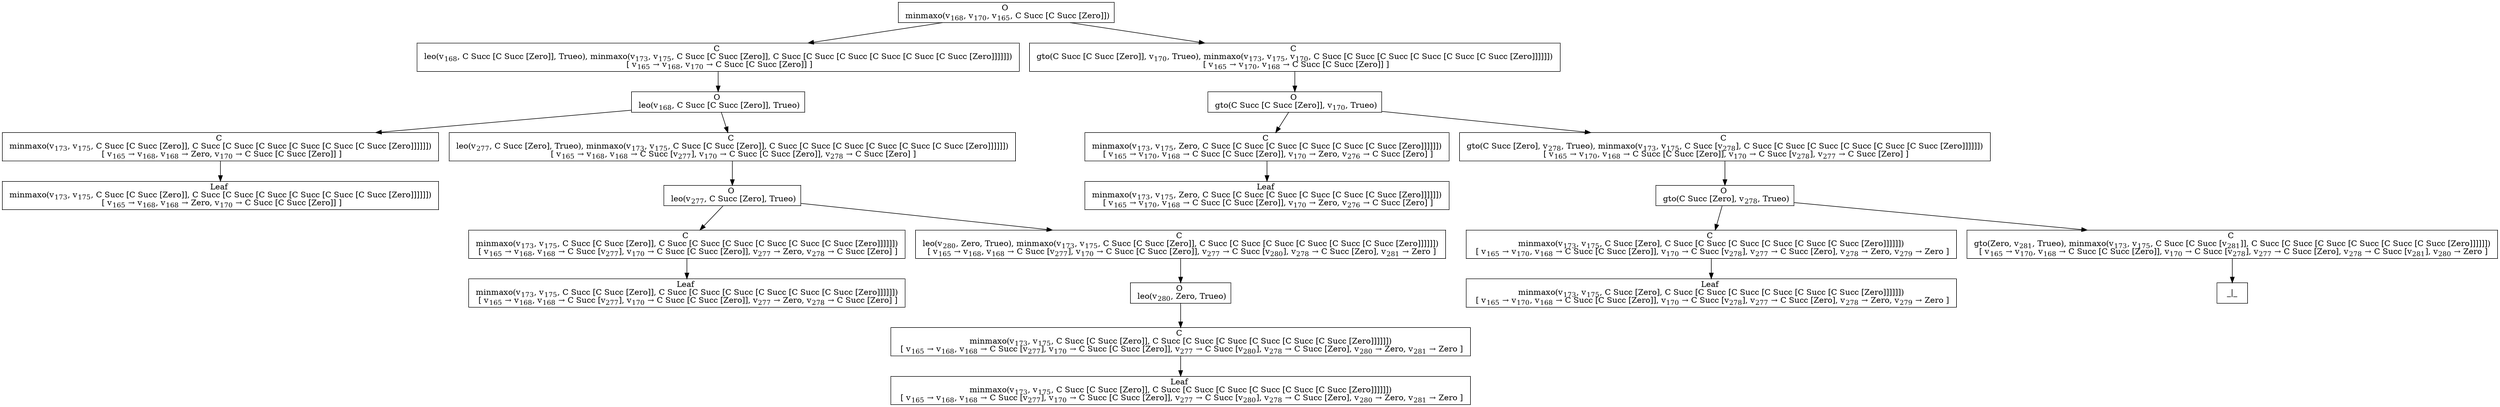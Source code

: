 digraph {
    graph [rankdir=TB
          ,bgcolor=transparent];
    node [shape=box
         ,fillcolor=white
         ,style=filled];
    0 [label=<O <BR/> minmaxo(v<SUB>168</SUB>, v<SUB>170</SUB>, v<SUB>165</SUB>, C Succ [C Succ [Zero]])>];
    1 [label=<C <BR/> leo(v<SUB>168</SUB>, C Succ [C Succ [Zero]], Trueo), minmaxo(v<SUB>173</SUB>, v<SUB>175</SUB>, C Succ [C Succ [Zero]], C Succ [C Succ [C Succ [C Succ [C Succ [C Succ [Zero]]]]]]) <BR/>  [ v<SUB>165</SUB> &rarr; v<SUB>168</SUB>, v<SUB>170</SUB> &rarr; C Succ [C Succ [Zero]] ] >];
    2 [label=<C <BR/> gto(C Succ [C Succ [Zero]], v<SUB>170</SUB>, Trueo), minmaxo(v<SUB>173</SUB>, v<SUB>175</SUB>, v<SUB>170</SUB>, C Succ [C Succ [C Succ [C Succ [C Succ [C Succ [Zero]]]]]]) <BR/>  [ v<SUB>165</SUB> &rarr; v<SUB>170</SUB>, v<SUB>168</SUB> &rarr; C Succ [C Succ [Zero]] ] >];
    3 [label=<O <BR/> leo(v<SUB>168</SUB>, C Succ [C Succ [Zero]], Trueo)>];
    4 [label=<C <BR/> minmaxo(v<SUB>173</SUB>, v<SUB>175</SUB>, C Succ [C Succ [Zero]], C Succ [C Succ [C Succ [C Succ [C Succ [C Succ [Zero]]]]]]) <BR/>  [ v<SUB>165</SUB> &rarr; v<SUB>168</SUB>, v<SUB>168</SUB> &rarr; Zero, v<SUB>170</SUB> &rarr; C Succ [C Succ [Zero]] ] >];
    5 [label=<C <BR/> leo(v<SUB>277</SUB>, C Succ [Zero], Trueo), minmaxo(v<SUB>173</SUB>, v<SUB>175</SUB>, C Succ [C Succ [Zero]], C Succ [C Succ [C Succ [C Succ [C Succ [C Succ [Zero]]]]]]) <BR/>  [ v<SUB>165</SUB> &rarr; v<SUB>168</SUB>, v<SUB>168</SUB> &rarr; C Succ [v<SUB>277</SUB>], v<SUB>170</SUB> &rarr; C Succ [C Succ [Zero]], v<SUB>278</SUB> &rarr; C Succ [Zero] ] >];
    6 [label=<Leaf <BR/> minmaxo(v<SUB>173</SUB>, v<SUB>175</SUB>, C Succ [C Succ [Zero]], C Succ [C Succ [C Succ [C Succ [C Succ [C Succ [Zero]]]]]]) <BR/>  [ v<SUB>165</SUB> &rarr; v<SUB>168</SUB>, v<SUB>168</SUB> &rarr; Zero, v<SUB>170</SUB> &rarr; C Succ [C Succ [Zero]] ] >];
    7 [label=<O <BR/> leo(v<SUB>277</SUB>, C Succ [Zero], Trueo)>];
    8 [label=<C <BR/> minmaxo(v<SUB>173</SUB>, v<SUB>175</SUB>, C Succ [C Succ [Zero]], C Succ [C Succ [C Succ [C Succ [C Succ [C Succ [Zero]]]]]]) <BR/>  [ v<SUB>165</SUB> &rarr; v<SUB>168</SUB>, v<SUB>168</SUB> &rarr; C Succ [v<SUB>277</SUB>], v<SUB>170</SUB> &rarr; C Succ [C Succ [Zero]], v<SUB>277</SUB> &rarr; Zero, v<SUB>278</SUB> &rarr; C Succ [Zero] ] >];
    9 [label=<C <BR/> leo(v<SUB>280</SUB>, Zero, Trueo), minmaxo(v<SUB>173</SUB>, v<SUB>175</SUB>, C Succ [C Succ [Zero]], C Succ [C Succ [C Succ [C Succ [C Succ [C Succ [Zero]]]]]]) <BR/>  [ v<SUB>165</SUB> &rarr; v<SUB>168</SUB>, v<SUB>168</SUB> &rarr; C Succ [v<SUB>277</SUB>], v<SUB>170</SUB> &rarr; C Succ [C Succ [Zero]], v<SUB>277</SUB> &rarr; C Succ [v<SUB>280</SUB>], v<SUB>278</SUB> &rarr; C Succ [Zero], v<SUB>281</SUB> &rarr; Zero ] >];
    10 [label=<Leaf <BR/> minmaxo(v<SUB>173</SUB>, v<SUB>175</SUB>, C Succ [C Succ [Zero]], C Succ [C Succ [C Succ [C Succ [C Succ [C Succ [Zero]]]]]]) <BR/>  [ v<SUB>165</SUB> &rarr; v<SUB>168</SUB>, v<SUB>168</SUB> &rarr; C Succ [v<SUB>277</SUB>], v<SUB>170</SUB> &rarr; C Succ [C Succ [Zero]], v<SUB>277</SUB> &rarr; Zero, v<SUB>278</SUB> &rarr; C Succ [Zero] ] >];
    11 [label=<O <BR/> leo(v<SUB>280</SUB>, Zero, Trueo)>];
    12 [label=<C <BR/> minmaxo(v<SUB>173</SUB>, v<SUB>175</SUB>, C Succ [C Succ [Zero]], C Succ [C Succ [C Succ [C Succ [C Succ [C Succ [Zero]]]]]]) <BR/>  [ v<SUB>165</SUB> &rarr; v<SUB>168</SUB>, v<SUB>168</SUB> &rarr; C Succ [v<SUB>277</SUB>], v<SUB>170</SUB> &rarr; C Succ [C Succ [Zero]], v<SUB>277</SUB> &rarr; C Succ [v<SUB>280</SUB>], v<SUB>278</SUB> &rarr; C Succ [Zero], v<SUB>280</SUB> &rarr; Zero, v<SUB>281</SUB> &rarr; Zero ] >];
    13 [label=<Leaf <BR/> minmaxo(v<SUB>173</SUB>, v<SUB>175</SUB>, C Succ [C Succ [Zero]], C Succ [C Succ [C Succ [C Succ [C Succ [C Succ [Zero]]]]]]) <BR/>  [ v<SUB>165</SUB> &rarr; v<SUB>168</SUB>, v<SUB>168</SUB> &rarr; C Succ [v<SUB>277</SUB>], v<SUB>170</SUB> &rarr; C Succ [C Succ [Zero]], v<SUB>277</SUB> &rarr; C Succ [v<SUB>280</SUB>], v<SUB>278</SUB> &rarr; C Succ [Zero], v<SUB>280</SUB> &rarr; Zero, v<SUB>281</SUB> &rarr; Zero ] >];
    14 [label=<O <BR/> gto(C Succ [C Succ [Zero]], v<SUB>170</SUB>, Trueo)>];
    15 [label=<C <BR/> minmaxo(v<SUB>173</SUB>, v<SUB>175</SUB>, Zero, C Succ [C Succ [C Succ [C Succ [C Succ [C Succ [Zero]]]]]]) <BR/>  [ v<SUB>165</SUB> &rarr; v<SUB>170</SUB>, v<SUB>168</SUB> &rarr; C Succ [C Succ [Zero]], v<SUB>170</SUB> &rarr; Zero, v<SUB>276</SUB> &rarr; C Succ [Zero] ] >];
    16 [label=<C <BR/> gto(C Succ [Zero], v<SUB>278</SUB>, Trueo), minmaxo(v<SUB>173</SUB>, v<SUB>175</SUB>, C Succ [v<SUB>278</SUB>], C Succ [C Succ [C Succ [C Succ [C Succ [C Succ [Zero]]]]]]) <BR/>  [ v<SUB>165</SUB> &rarr; v<SUB>170</SUB>, v<SUB>168</SUB> &rarr; C Succ [C Succ [Zero]], v<SUB>170</SUB> &rarr; C Succ [v<SUB>278</SUB>], v<SUB>277</SUB> &rarr; C Succ [Zero] ] >];
    17 [label=<Leaf <BR/> minmaxo(v<SUB>173</SUB>, v<SUB>175</SUB>, Zero, C Succ [C Succ [C Succ [C Succ [C Succ [C Succ [Zero]]]]]]) <BR/>  [ v<SUB>165</SUB> &rarr; v<SUB>170</SUB>, v<SUB>168</SUB> &rarr; C Succ [C Succ [Zero]], v<SUB>170</SUB> &rarr; Zero, v<SUB>276</SUB> &rarr; C Succ [Zero] ] >];
    18 [label=<O <BR/> gto(C Succ [Zero], v<SUB>278</SUB>, Trueo)>];
    19 [label=<C <BR/> minmaxo(v<SUB>173</SUB>, v<SUB>175</SUB>, C Succ [Zero], C Succ [C Succ [C Succ [C Succ [C Succ [C Succ [Zero]]]]]]) <BR/>  [ v<SUB>165</SUB> &rarr; v<SUB>170</SUB>, v<SUB>168</SUB> &rarr; C Succ [C Succ [Zero]], v<SUB>170</SUB> &rarr; C Succ [v<SUB>278</SUB>], v<SUB>277</SUB> &rarr; C Succ [Zero], v<SUB>278</SUB> &rarr; Zero, v<SUB>279</SUB> &rarr; Zero ] >];
    20 [label=<C <BR/> gto(Zero, v<SUB>281</SUB>, Trueo), minmaxo(v<SUB>173</SUB>, v<SUB>175</SUB>, C Succ [C Succ [v<SUB>281</SUB>]], C Succ [C Succ [C Succ [C Succ [C Succ [C Succ [Zero]]]]]]) <BR/>  [ v<SUB>165</SUB> &rarr; v<SUB>170</SUB>, v<SUB>168</SUB> &rarr; C Succ [C Succ [Zero]], v<SUB>170</SUB> &rarr; C Succ [v<SUB>278</SUB>], v<SUB>277</SUB> &rarr; C Succ [Zero], v<SUB>278</SUB> &rarr; C Succ [v<SUB>281</SUB>], v<SUB>280</SUB> &rarr; Zero ] >];
    21 [label=<Leaf <BR/> minmaxo(v<SUB>173</SUB>, v<SUB>175</SUB>, C Succ [Zero], C Succ [C Succ [C Succ [C Succ [C Succ [C Succ [Zero]]]]]]) <BR/>  [ v<SUB>165</SUB> &rarr; v<SUB>170</SUB>, v<SUB>168</SUB> &rarr; C Succ [C Succ [Zero]], v<SUB>170</SUB> &rarr; C Succ [v<SUB>278</SUB>], v<SUB>277</SUB> &rarr; C Succ [Zero], v<SUB>278</SUB> &rarr; Zero, v<SUB>279</SUB> &rarr; Zero ] >];
    22 [label=<_|_>];
    0 -> 1 [label=""];
    0 -> 2 [label=""];
    1 -> 3 [label=""];
    2 -> 14 [label=""];
    3 -> 4 [label=""];
    3 -> 5 [label=""];
    4 -> 6 [label=""];
    5 -> 7 [label=""];
    7 -> 8 [label=""];
    7 -> 9 [label=""];
    8 -> 10 [label=""];
    9 -> 11 [label=""];
    11 -> 12 [label=""];
    12 -> 13 [label=""];
    14 -> 15 [label=""];
    14 -> 16 [label=""];
    15 -> 17 [label=""];
    16 -> 18 [label=""];
    18 -> 19 [label=""];
    18 -> 20 [label=""];
    19 -> 21 [label=""];
    20 -> 22 [label=""];
}